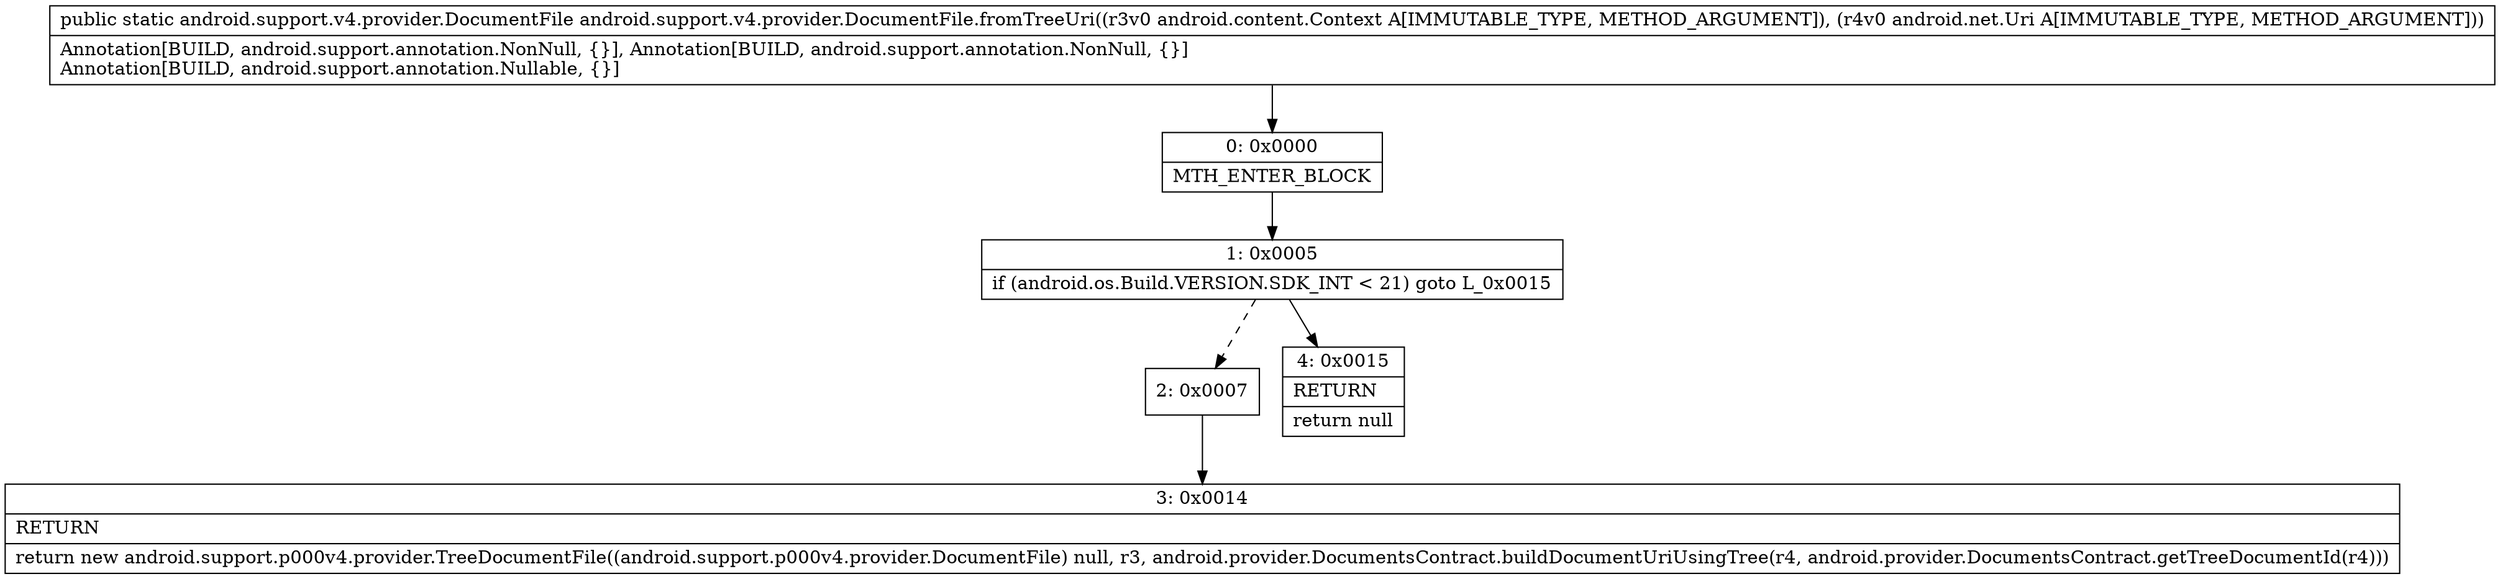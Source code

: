 digraph "CFG forandroid.support.v4.provider.DocumentFile.fromTreeUri(Landroid\/content\/Context;Landroid\/net\/Uri;)Landroid\/support\/v4\/provider\/DocumentFile;" {
Node_0 [shape=record,label="{0\:\ 0x0000|MTH_ENTER_BLOCK\l}"];
Node_1 [shape=record,label="{1\:\ 0x0005|if (android.os.Build.VERSION.SDK_INT \< 21) goto L_0x0015\l}"];
Node_2 [shape=record,label="{2\:\ 0x0007}"];
Node_3 [shape=record,label="{3\:\ 0x0014|RETURN\l|return new android.support.p000v4.provider.TreeDocumentFile((android.support.p000v4.provider.DocumentFile) null, r3, android.provider.DocumentsContract.buildDocumentUriUsingTree(r4, android.provider.DocumentsContract.getTreeDocumentId(r4)))\l}"];
Node_4 [shape=record,label="{4\:\ 0x0015|RETURN\l|return null\l}"];
MethodNode[shape=record,label="{public static android.support.v4.provider.DocumentFile android.support.v4.provider.DocumentFile.fromTreeUri((r3v0 android.content.Context A[IMMUTABLE_TYPE, METHOD_ARGUMENT]), (r4v0 android.net.Uri A[IMMUTABLE_TYPE, METHOD_ARGUMENT]))  | Annotation[BUILD, android.support.annotation.NonNull, \{\}], Annotation[BUILD, android.support.annotation.NonNull, \{\}]\lAnnotation[BUILD, android.support.annotation.Nullable, \{\}]\l}"];
MethodNode -> Node_0;
Node_0 -> Node_1;
Node_1 -> Node_2[style=dashed];
Node_1 -> Node_4;
Node_2 -> Node_3;
}

